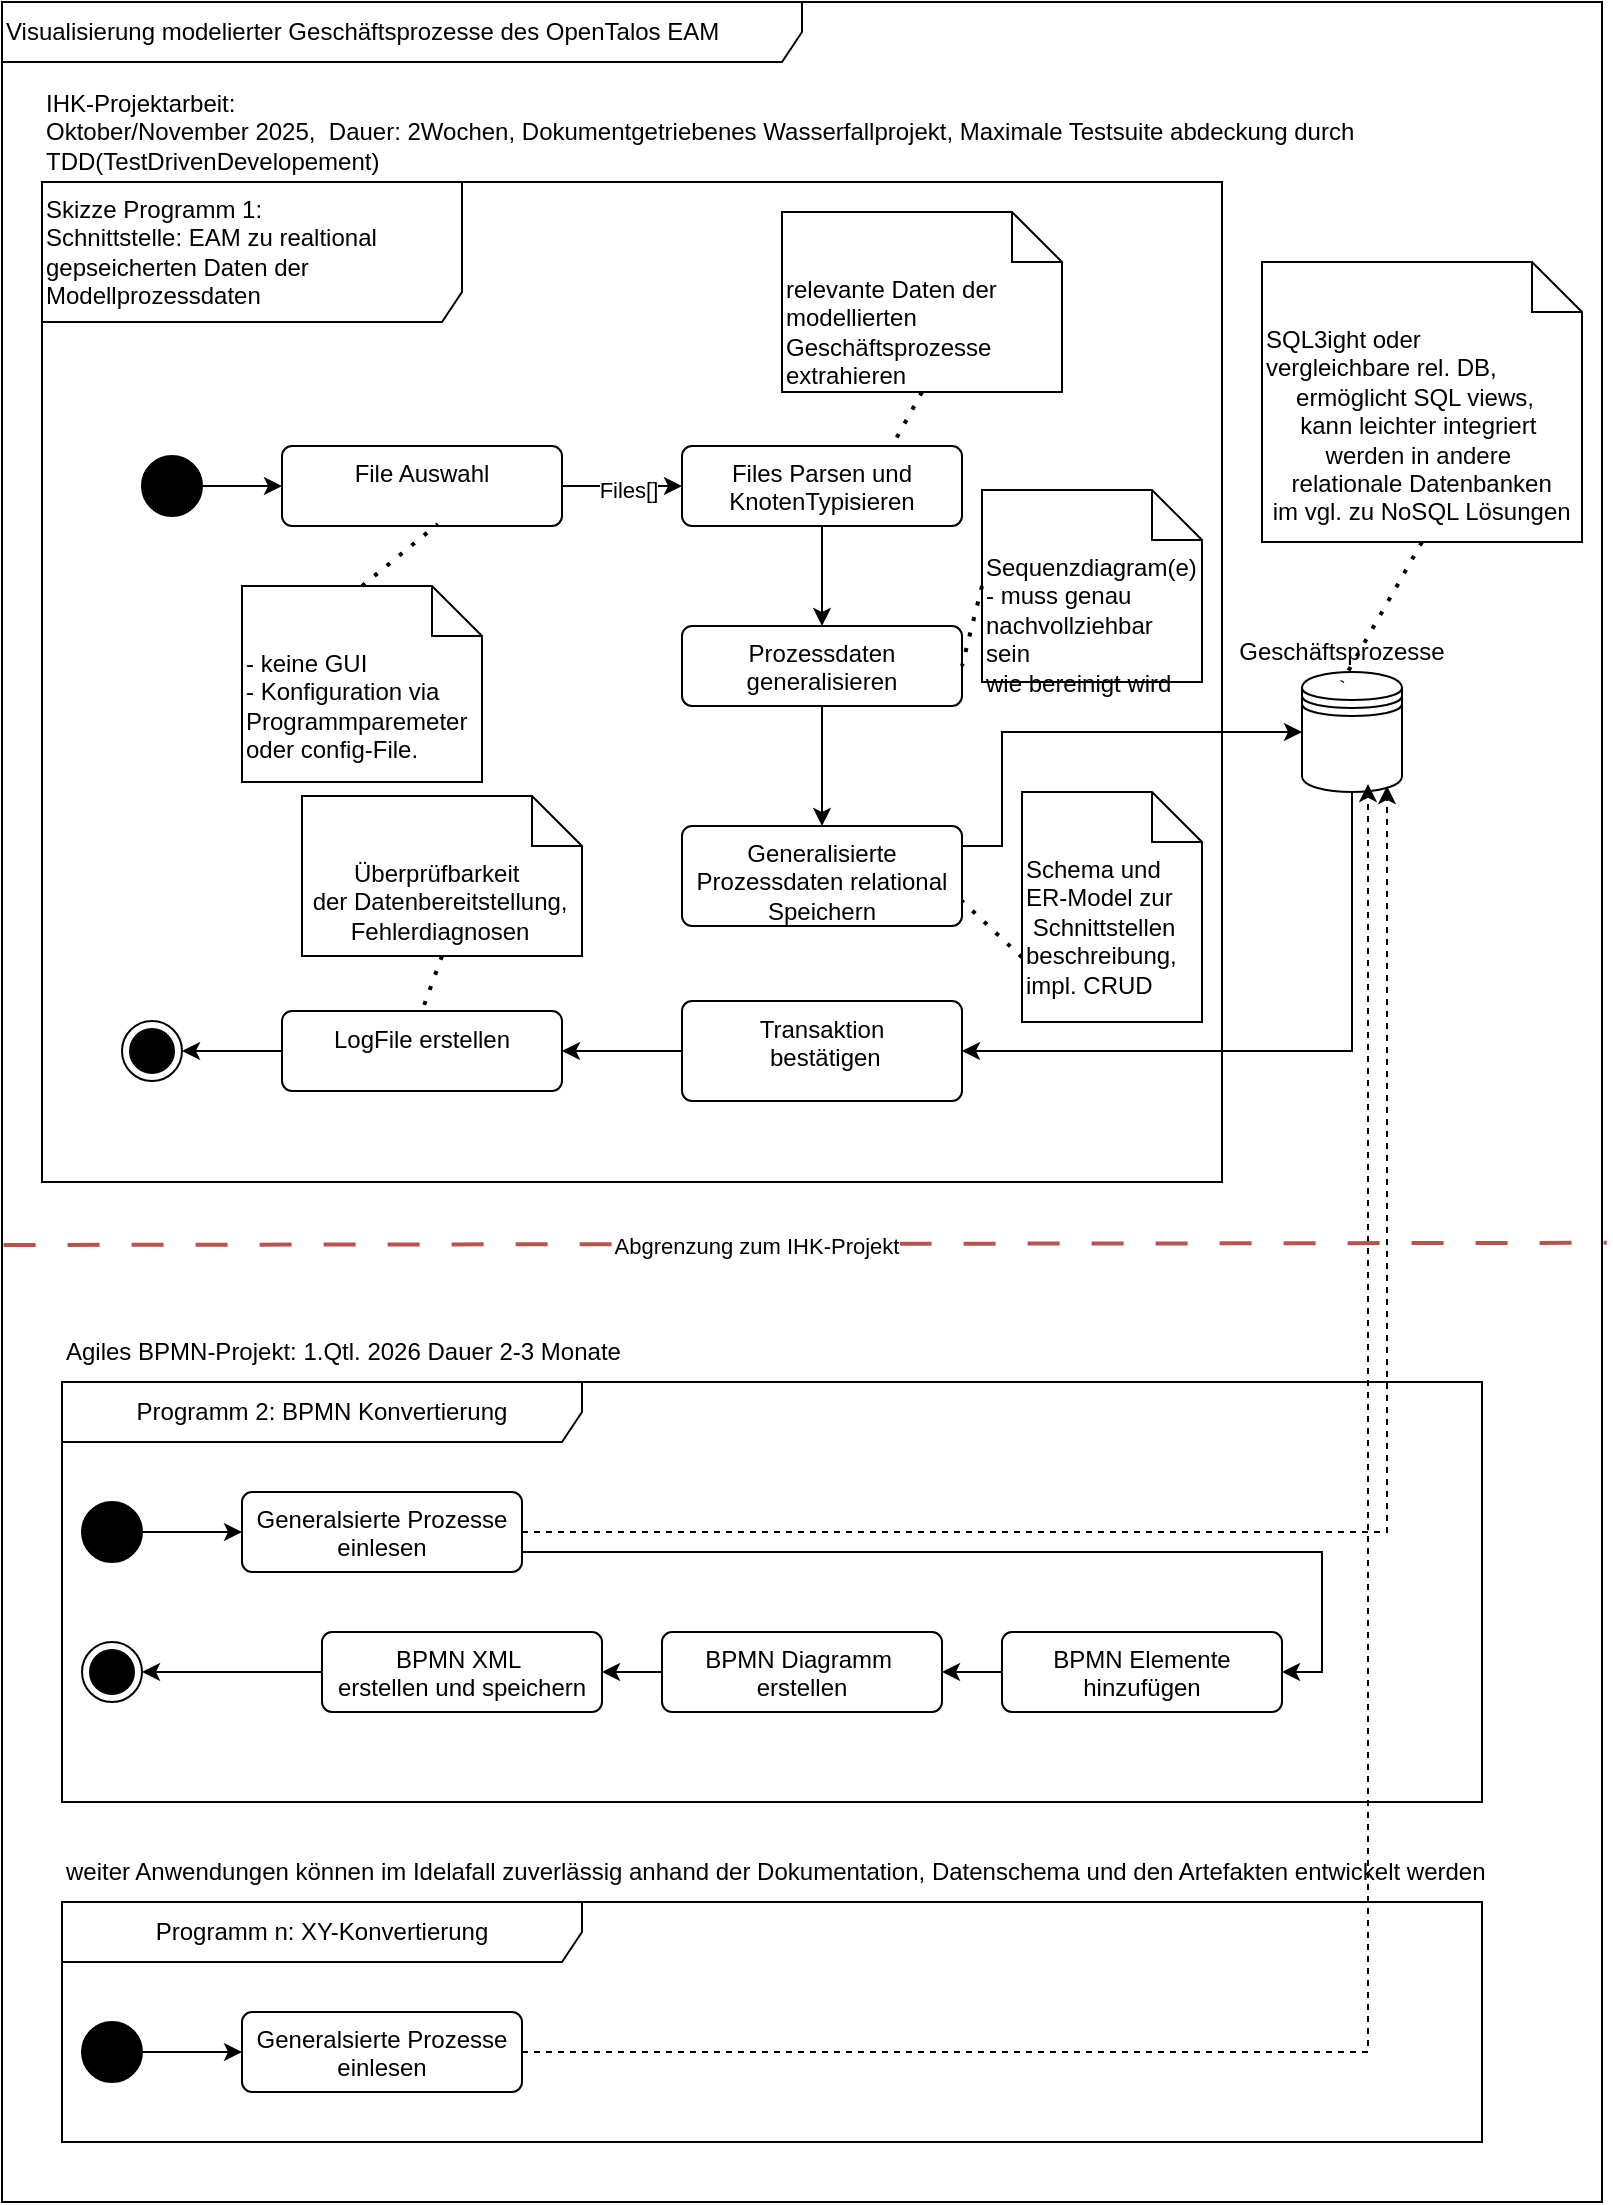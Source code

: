 <mxfile version="26.2.2">
  <diagram name="Seite-1" id="gylbvoxMA0md3qg8GaHM">
    <mxGraphModel dx="2068" dy="1201" grid="1" gridSize="10" guides="1" tooltips="1" connect="1" arrows="1" fold="1" page="1" pageScale="1" pageWidth="827" pageHeight="1169" math="0" shadow="0">
      <root>
        <mxCell id="0" />
        <mxCell id="1" parent="0" />
        <mxCell id="5Ts_VFppCyEGoZbiud__-1" value="Visualisierung modelierter Geschäftsprozesse des OpenTalos EAM" style="shape=umlFrame;whiteSpace=wrap;html=1;pointerEvents=0;recursiveResize=0;container=1;collapsible=0;width=400;height=30;align=left;" parent="1" vertex="1">
          <mxGeometry x="10" y="20" width="800" height="1100" as="geometry" />
        </mxCell>
        <mxCell id="5Ts_VFppCyEGoZbiud__-3" value="Programm 2: BPMN Konvertierung" style="shape=umlFrame;whiteSpace=wrap;html=1;pointerEvents=0;recursiveResize=0;container=1;collapsible=0;width=260;height=30;" parent="5Ts_VFppCyEGoZbiud__-1" vertex="1">
          <mxGeometry x="30" y="690" width="710" height="210" as="geometry" />
        </mxCell>
        <mxCell id="wEUyzExfNlaNoi49jksf-5" style="edgeStyle=orthogonalEdgeStyle;rounded=0;orthogonalLoop=1;jettySize=auto;html=1;exitX=1;exitY=0.75;exitDx=0;exitDy=0;entryX=1;entryY=0.5;entryDx=0;entryDy=0;" edge="1" parent="5Ts_VFppCyEGoZbiud__-3" source="5Ts_VFppCyEGoZbiud__-47" target="5Ts_VFppCyEGoZbiud__-50">
          <mxGeometry relative="1" as="geometry" />
        </mxCell>
        <mxCell id="5Ts_VFppCyEGoZbiud__-47" value="Generalsierte Prozesse&lt;div&gt;einlesen&lt;/div&gt;" style="html=1;align=center;verticalAlign=top;rounded=1;absoluteArcSize=1;arcSize=10;dashed=0;whiteSpace=wrap;" parent="5Ts_VFppCyEGoZbiud__-3" vertex="1">
          <mxGeometry x="90" y="55" width="140" height="40" as="geometry" />
        </mxCell>
        <mxCell id="5Ts_VFppCyEGoZbiud__-70" style="edgeStyle=orthogonalEdgeStyle;rounded=0;orthogonalLoop=1;jettySize=auto;html=1;exitX=0;exitY=0.5;exitDx=0;exitDy=0;entryX=1;entryY=0.5;entryDx=0;entryDy=0;" parent="5Ts_VFppCyEGoZbiud__-3" source="5Ts_VFppCyEGoZbiud__-50" target="5Ts_VFppCyEGoZbiud__-55" edge="1">
          <mxGeometry relative="1" as="geometry" />
        </mxCell>
        <mxCell id="5Ts_VFppCyEGoZbiud__-50" value="BPMN Elemente&lt;div&gt;hinzufügen&lt;/div&gt;" style="html=1;align=center;verticalAlign=top;rounded=1;absoluteArcSize=1;arcSize=10;dashed=0;whiteSpace=wrap;" parent="5Ts_VFppCyEGoZbiud__-3" vertex="1">
          <mxGeometry x="470" y="125" width="140" height="40" as="geometry" />
        </mxCell>
        <mxCell id="5Ts_VFppCyEGoZbiud__-57" style="edgeStyle=orthogonalEdgeStyle;rounded=0;orthogonalLoop=1;jettySize=auto;html=1;exitX=0;exitY=0.5;exitDx=0;exitDy=0;entryX=1;entryY=0.5;entryDx=0;entryDy=0;" parent="5Ts_VFppCyEGoZbiud__-3" source="5Ts_VFppCyEGoZbiud__-51" target="5Ts_VFppCyEGoZbiud__-56" edge="1">
          <mxGeometry relative="1" as="geometry" />
        </mxCell>
        <mxCell id="5Ts_VFppCyEGoZbiud__-51" value="BPMN XML&amp;nbsp;&lt;div&gt;erstellen und speichern&lt;/div&gt;" style="html=1;align=center;verticalAlign=top;rounded=1;absoluteArcSize=1;arcSize=10;dashed=0;whiteSpace=wrap;" parent="5Ts_VFppCyEGoZbiud__-3" vertex="1">
          <mxGeometry x="130" y="125" width="140" height="40" as="geometry" />
        </mxCell>
        <mxCell id="5Ts_VFppCyEGoZbiud__-53" style="edgeStyle=orthogonalEdgeStyle;rounded=0;orthogonalLoop=1;jettySize=auto;html=1;exitX=1;exitY=0.5;exitDx=0;exitDy=0;entryX=0;entryY=0.5;entryDx=0;entryDy=0;" parent="5Ts_VFppCyEGoZbiud__-3" source="5Ts_VFppCyEGoZbiud__-52" target="5Ts_VFppCyEGoZbiud__-47" edge="1">
          <mxGeometry relative="1" as="geometry" />
        </mxCell>
        <mxCell id="5Ts_VFppCyEGoZbiud__-52" value="" style="ellipse;fillColor=strokeColor;html=1;" parent="5Ts_VFppCyEGoZbiud__-3" vertex="1">
          <mxGeometry x="10" y="60" width="30" height="30" as="geometry" />
        </mxCell>
        <mxCell id="5Ts_VFppCyEGoZbiud__-71" style="edgeStyle=orthogonalEdgeStyle;rounded=0;orthogonalLoop=1;jettySize=auto;html=1;exitX=0;exitY=0.5;exitDx=0;exitDy=0;entryX=1;entryY=0.5;entryDx=0;entryDy=0;" parent="5Ts_VFppCyEGoZbiud__-3" source="5Ts_VFppCyEGoZbiud__-55" target="5Ts_VFppCyEGoZbiud__-51" edge="1">
          <mxGeometry relative="1" as="geometry" />
        </mxCell>
        <mxCell id="5Ts_VFppCyEGoZbiud__-55" value="BPMN Diagramm&amp;nbsp;&lt;div&gt;erstellen&lt;/div&gt;" style="html=1;align=center;verticalAlign=top;rounded=1;absoluteArcSize=1;arcSize=10;dashed=0;whiteSpace=wrap;" parent="5Ts_VFppCyEGoZbiud__-3" vertex="1">
          <mxGeometry x="300" y="125" width="140" height="40" as="geometry" />
        </mxCell>
        <mxCell id="5Ts_VFppCyEGoZbiud__-56" value="" style="ellipse;html=1;shape=endState;fillColor=strokeColor;" parent="5Ts_VFppCyEGoZbiud__-3" vertex="1">
          <mxGeometry x="10" y="130" width="30" height="30" as="geometry" />
        </mxCell>
        <mxCell id="5Ts_VFppCyEGoZbiud__-61" value="Programm n: XY-Konvertierung" style="shape=umlFrame;whiteSpace=wrap;html=1;pointerEvents=0;recursiveResize=0;container=1;collapsible=0;width=260;height=30;" parent="5Ts_VFppCyEGoZbiud__-1" vertex="1">
          <mxGeometry x="30" y="950" width="710" height="120" as="geometry" />
        </mxCell>
        <mxCell id="5Ts_VFppCyEGoZbiud__-62" value="Generalsierte Prozesse&lt;div&gt;einlesen&lt;/div&gt;" style="html=1;align=center;verticalAlign=top;rounded=1;absoluteArcSize=1;arcSize=10;dashed=0;whiteSpace=wrap;" parent="5Ts_VFppCyEGoZbiud__-61" vertex="1">
          <mxGeometry x="90" y="55" width="140" height="40" as="geometry" />
        </mxCell>
        <mxCell id="5Ts_VFppCyEGoZbiud__-66" style="edgeStyle=orthogonalEdgeStyle;rounded=0;orthogonalLoop=1;jettySize=auto;html=1;exitX=1;exitY=0.5;exitDx=0;exitDy=0;entryX=0;entryY=0.5;entryDx=0;entryDy=0;" parent="5Ts_VFppCyEGoZbiud__-61" source="5Ts_VFppCyEGoZbiud__-67" target="5Ts_VFppCyEGoZbiud__-62" edge="1">
          <mxGeometry relative="1" as="geometry" />
        </mxCell>
        <mxCell id="5Ts_VFppCyEGoZbiud__-67" value="" style="ellipse;fillColor=strokeColor;html=1;" parent="5Ts_VFppCyEGoZbiud__-61" vertex="1">
          <mxGeometry x="10" y="60" width="30" height="30" as="geometry" />
        </mxCell>
        <mxCell id="5Ts_VFppCyEGoZbiud__-73" value="Agiles BPMN-Projekt: 1.Qtl. 2026 Dauer 2-3 Monate" style="text;html=1;align=left;verticalAlign=middle;whiteSpace=wrap;rounded=0;" parent="5Ts_VFppCyEGoZbiud__-1" vertex="1">
          <mxGeometry x="30" y="660" width="600" height="30" as="geometry" />
        </mxCell>
        <mxCell id="modQz7k9_1uLZjvx2WUS-33" value="Skizze Programm 1:&lt;div&gt;Schnittstelle: EAM zu realtional gepseicherten Daten der Modellprozessdaten&lt;/div&gt;" style="shape=umlFrame;whiteSpace=wrap;html=1;pointerEvents=0;recursiveResize=0;container=1;collapsible=0;width=210;height=70;align=left;" parent="5Ts_VFppCyEGoZbiud__-1" vertex="1">
          <mxGeometry x="20" y="90" width="590" height="500" as="geometry" />
        </mxCell>
        <mxCell id="modQz7k9_1uLZjvx2WUS-34" style="edgeStyle=orthogonalEdgeStyle;rounded=0;orthogonalLoop=1;jettySize=auto;html=1;exitX=1;exitY=0.5;exitDx=0;exitDy=0;" parent="modQz7k9_1uLZjvx2WUS-33" source="modQz7k9_1uLZjvx2WUS-36" target="modQz7k9_1uLZjvx2WUS-39" edge="1">
          <mxGeometry relative="1" as="geometry" />
        </mxCell>
        <mxCell id="modQz7k9_1uLZjvx2WUS-35" value="Files[]" style="edgeLabel;html=1;align=center;verticalAlign=middle;resizable=0;points=[];" parent="modQz7k9_1uLZjvx2WUS-34" vertex="1" connectable="0">
          <mxGeometry x="0.1" y="-2" relative="1" as="geometry">
            <mxPoint as="offset" />
          </mxGeometry>
        </mxCell>
        <mxCell id="modQz7k9_1uLZjvx2WUS-36" value="File Auswahl" style="html=1;align=center;verticalAlign=top;rounded=1;absoluteArcSize=1;arcSize=10;dashed=0;whiteSpace=wrap;" parent="modQz7k9_1uLZjvx2WUS-33" vertex="1">
          <mxGeometry x="120" y="132" width="140" height="40" as="geometry" />
        </mxCell>
        <mxCell id="modQz7k9_1uLZjvx2WUS-37" value="- keine GUI&amp;nbsp;&lt;div&gt;- Konfiguration via Programmparemeter oder config-File.&lt;/div&gt;" style="shape=note2;boundedLbl=1;whiteSpace=wrap;html=1;size=25;verticalAlign=top;align=left;" parent="modQz7k9_1uLZjvx2WUS-33" vertex="1">
          <mxGeometry x="100" y="202" width="120" height="98" as="geometry" />
        </mxCell>
        <mxCell id="modQz7k9_1uLZjvx2WUS-38" style="edgeStyle=orthogonalEdgeStyle;rounded=0;orthogonalLoop=1;jettySize=auto;html=1;exitX=0.5;exitY=1;exitDx=0;exitDy=0;entryX=0.5;entryY=0;entryDx=0;entryDy=0;" parent="modQz7k9_1uLZjvx2WUS-33" source="modQz7k9_1uLZjvx2WUS-39" target="modQz7k9_1uLZjvx2WUS-43" edge="1">
          <mxGeometry relative="1" as="geometry" />
        </mxCell>
        <mxCell id="modQz7k9_1uLZjvx2WUS-39" value="Files Parsen und KnotenTypisieren" style="html=1;align=center;verticalAlign=top;rounded=1;absoluteArcSize=1;arcSize=10;dashed=0;whiteSpace=wrap;" parent="modQz7k9_1uLZjvx2WUS-33" vertex="1">
          <mxGeometry x="320" y="132" width="140" height="40" as="geometry" />
        </mxCell>
        <mxCell id="modQz7k9_1uLZjvx2WUS-40" style="edgeStyle=orthogonalEdgeStyle;rounded=0;orthogonalLoop=1;jettySize=auto;html=1;exitX=1;exitY=0.5;exitDx=0;exitDy=0;entryX=0;entryY=0.5;entryDx=0;entryDy=0;" parent="modQz7k9_1uLZjvx2WUS-33" source="modQz7k9_1uLZjvx2WUS-41" target="modQz7k9_1uLZjvx2WUS-36" edge="1">
          <mxGeometry relative="1" as="geometry" />
        </mxCell>
        <mxCell id="modQz7k9_1uLZjvx2WUS-41" value="" style="ellipse;fillColor=strokeColor;html=1;" parent="modQz7k9_1uLZjvx2WUS-33" vertex="1">
          <mxGeometry x="50" y="137" width="30" height="30" as="geometry" />
        </mxCell>
        <mxCell id="modQz7k9_1uLZjvx2WUS-42" style="edgeStyle=orthogonalEdgeStyle;rounded=0;orthogonalLoop=1;jettySize=auto;html=1;exitX=0.5;exitY=1;exitDx=0;exitDy=0;entryX=0.5;entryY=0;entryDx=0;entryDy=0;" parent="modQz7k9_1uLZjvx2WUS-33" source="modQz7k9_1uLZjvx2WUS-43" target="modQz7k9_1uLZjvx2WUS-44" edge="1">
          <mxGeometry relative="1" as="geometry" />
        </mxCell>
        <mxCell id="modQz7k9_1uLZjvx2WUS-43" value="Prozessdaten generalisieren" style="html=1;align=center;verticalAlign=top;rounded=1;absoluteArcSize=1;arcSize=10;dashed=0;whiteSpace=wrap;" parent="modQz7k9_1uLZjvx2WUS-33" vertex="1">
          <mxGeometry x="320" y="222" width="140" height="40" as="geometry" />
        </mxCell>
        <mxCell id="modQz7k9_1uLZjvx2WUS-44" value="Generalisierte Prozessdaten relational Speichern" style="html=1;align=center;verticalAlign=top;rounded=1;absoluteArcSize=1;arcSize=10;dashed=0;whiteSpace=wrap;" parent="modQz7k9_1uLZjvx2WUS-33" vertex="1">
          <mxGeometry x="320" y="322" width="140" height="50" as="geometry" />
        </mxCell>
        <mxCell id="modQz7k9_1uLZjvx2WUS-45" style="edgeStyle=orthogonalEdgeStyle;rounded=0;orthogonalLoop=1;jettySize=auto;html=1;exitX=0;exitY=0.5;exitDx=0;exitDy=0;entryX=1;entryY=0.5;entryDx=0;entryDy=0;" parent="modQz7k9_1uLZjvx2WUS-33" source="modQz7k9_1uLZjvx2WUS-46" target="modQz7k9_1uLZjvx2WUS-48" edge="1">
          <mxGeometry relative="1" as="geometry" />
        </mxCell>
        <mxCell id="modQz7k9_1uLZjvx2WUS-46" value="Transaktion&lt;div&gt;&amp;nbsp;bestätigen&lt;/div&gt;" style="html=1;align=center;verticalAlign=top;rounded=1;absoluteArcSize=1;arcSize=10;dashed=0;whiteSpace=wrap;" parent="modQz7k9_1uLZjvx2WUS-33" vertex="1">
          <mxGeometry x="320" y="409.5" width="140" height="50" as="geometry" />
        </mxCell>
        <mxCell id="modQz7k9_1uLZjvx2WUS-47" style="edgeStyle=orthogonalEdgeStyle;rounded=0;orthogonalLoop=1;jettySize=auto;html=1;exitX=0;exitY=0.5;exitDx=0;exitDy=0;entryX=1;entryY=0.5;entryDx=0;entryDy=0;" parent="modQz7k9_1uLZjvx2WUS-33" source="modQz7k9_1uLZjvx2WUS-48" target="modQz7k9_1uLZjvx2WUS-49" edge="1">
          <mxGeometry relative="1" as="geometry" />
        </mxCell>
        <mxCell id="modQz7k9_1uLZjvx2WUS-48" value="LogFile erstellen" style="html=1;align=center;verticalAlign=top;rounded=1;absoluteArcSize=1;arcSize=10;dashed=0;whiteSpace=wrap;" parent="modQz7k9_1uLZjvx2WUS-33" vertex="1">
          <mxGeometry x="120" y="414.5" width="140" height="40" as="geometry" />
        </mxCell>
        <mxCell id="modQz7k9_1uLZjvx2WUS-49" value="" style="ellipse;html=1;shape=endState;fillColor=strokeColor;" parent="modQz7k9_1uLZjvx2WUS-33" vertex="1">
          <mxGeometry x="40" y="419.5" width="30" height="30" as="geometry" />
        </mxCell>
        <mxCell id="modQz7k9_1uLZjvx2WUS-50" value="&lt;div style=&quot;&quot;&gt;&lt;span style=&quot;text-wrap-mode: nowrap;&quot;&gt;relevante Daten der&lt;/span&gt;&lt;/div&gt;&lt;div style=&quot;&quot;&gt;&lt;span style=&quot;text-wrap-mode: nowrap;&quot;&gt;modellierten&amp;nbsp;&lt;/span&gt;&lt;/div&gt;&lt;div style=&quot;&quot;&gt;&lt;span style=&quot;text-wrap-mode: nowrap;&quot;&gt;Geschäftsprozesse&lt;/span&gt;&lt;/div&gt;&lt;div style=&quot;&quot;&gt;&lt;span style=&quot;text-wrap-mode: nowrap;&quot;&gt;extrahieren&lt;/span&gt;&lt;/div&gt;" style="shape=note2;boundedLbl=1;whiteSpace=wrap;html=1;size=25;verticalAlign=top;align=left;" parent="modQz7k9_1uLZjvx2WUS-33" vertex="1">
          <mxGeometry x="370" y="15" width="140" height="90" as="geometry" />
        </mxCell>
        <mxCell id="modQz7k9_1uLZjvx2WUS-51" value="" style="endArrow=none;dashed=1;html=1;dashPattern=1 3;strokeWidth=2;rounded=0;exitX=0.5;exitY=1;exitDx=0;exitDy=0;exitPerimeter=0;entryX=0.75;entryY=0;entryDx=0;entryDy=0;" parent="modQz7k9_1uLZjvx2WUS-33" source="modQz7k9_1uLZjvx2WUS-50" target="modQz7k9_1uLZjvx2WUS-39" edge="1">
          <mxGeometry width="50" height="50" relative="1" as="geometry">
            <mxPoint x="350" y="515" as="sourcePoint" />
            <mxPoint x="400" y="465" as="targetPoint" />
          </mxGeometry>
        </mxCell>
        <mxCell id="modQz7k9_1uLZjvx2WUS-52" value="" style="endArrow=none;dashed=1;html=1;dashPattern=1 3;strokeWidth=2;rounded=0;exitX=0.5;exitY=0;exitDx=0;exitDy=0;exitPerimeter=0;entryX=0.557;entryY=0.975;entryDx=0;entryDy=0;entryPerimeter=0;" parent="modQz7k9_1uLZjvx2WUS-33" source="modQz7k9_1uLZjvx2WUS-37" target="modQz7k9_1uLZjvx2WUS-36" edge="1">
          <mxGeometry width="50" height="50" relative="1" as="geometry">
            <mxPoint x="350" y="515" as="sourcePoint" />
            <mxPoint x="400" y="465" as="targetPoint" />
          </mxGeometry>
        </mxCell>
        <mxCell id="modQz7k9_1uLZjvx2WUS-53" value="&lt;div style=&quot;&quot;&gt;&lt;span style=&quot;text-wrap-mode: nowrap;&quot;&gt;Sequenzdiagram(e)&lt;/span&gt;&lt;/div&gt;&lt;div style=&quot;&quot;&gt;&lt;span style=&quot;text-wrap-mode: nowrap;&quot;&gt;- muss genau&lt;/span&gt;&lt;/div&gt;&lt;div style=&quot;&quot;&gt;&lt;span style=&quot;text-wrap-mode: nowrap;&quot;&gt;nachvollziehbar sein&lt;/span&gt;&lt;/div&gt;&lt;div style=&quot;&quot;&gt;&lt;span style=&quot;text-wrap-mode: nowrap;&quot;&gt;wie bereinigt wird&lt;/span&gt;&lt;/div&gt;&lt;div style=&quot;&quot;&gt;&lt;br&gt;&lt;/div&gt;" style="shape=note2;boundedLbl=1;whiteSpace=wrap;html=1;size=25;verticalAlign=top;align=left;" parent="modQz7k9_1uLZjvx2WUS-33" vertex="1">
          <mxGeometry x="470" y="154" width="110" height="96" as="geometry" />
        </mxCell>
        <mxCell id="modQz7k9_1uLZjvx2WUS-54" value="" style="endArrow=none;dashed=1;html=1;dashPattern=1 3;strokeWidth=2;rounded=0;exitX=0;exitY=0.5;exitDx=0;exitDy=0;exitPerimeter=0;entryX=1;entryY=0.5;entryDx=0;entryDy=0;" parent="modQz7k9_1uLZjvx2WUS-33" source="modQz7k9_1uLZjvx2WUS-53" target="modQz7k9_1uLZjvx2WUS-43" edge="1">
          <mxGeometry width="50" height="50" relative="1" as="geometry">
            <mxPoint x="350" y="515" as="sourcePoint" />
            <mxPoint x="400" y="465" as="targetPoint" />
          </mxGeometry>
        </mxCell>
        <mxCell id="modQz7k9_1uLZjvx2WUS-55" value="&lt;div style=&quot;&quot;&gt;&lt;span style=&quot;text-wrap-mode: nowrap;&quot;&gt;Schema und&lt;/span&gt;&lt;/div&gt;&lt;div style=&quot;&quot;&gt;&lt;span style=&quot;text-wrap-mode: nowrap;&quot;&gt;ER-Model zur&lt;/span&gt;&lt;/div&gt;&lt;div style=&quot;&quot;&gt;&lt;span style=&quot;text-wrap-mode: nowrap;&quot;&gt;&amp;nbsp;Schnittstellen&lt;/span&gt;&lt;/div&gt;&lt;div style=&quot;&quot;&gt;&lt;span style=&quot;text-wrap-mode: nowrap;&quot;&gt;beschreibung,&amp;nbsp;&lt;/span&gt;&lt;/div&gt;&lt;div style=&quot;&quot;&gt;&lt;span style=&quot;text-wrap-mode: nowrap;&quot;&gt;impl. CRUD&lt;/span&gt;&lt;/div&gt;" style="shape=note2;boundedLbl=1;whiteSpace=wrap;html=1;size=25;verticalAlign=top;align=left;" parent="modQz7k9_1uLZjvx2WUS-33" vertex="1">
          <mxGeometry x="490" y="305" width="90" height="115" as="geometry" />
        </mxCell>
        <mxCell id="modQz7k9_1uLZjvx2WUS-56" value="" style="endArrow=none;dashed=1;html=1;dashPattern=1 3;strokeWidth=2;rounded=0;exitX=0;exitY=0.719;exitDx=0;exitDy=0;exitPerimeter=0;entryX=1;entryY=0.75;entryDx=0;entryDy=0;" parent="modQz7k9_1uLZjvx2WUS-33" source="modQz7k9_1uLZjvx2WUS-55" target="modQz7k9_1uLZjvx2WUS-44" edge="1">
          <mxGeometry width="50" height="50" relative="1" as="geometry">
            <mxPoint x="350" y="515" as="sourcePoint" />
            <mxPoint x="400" y="465" as="targetPoint" />
          </mxGeometry>
        </mxCell>
        <mxCell id="wEUyzExfNlaNoi49jksf-1" value="&lt;div style=&quot;text-align: center;&quot;&gt;&lt;span style=&quot;text-wrap-mode: nowrap;&quot;&gt;Überprüfbarkeit&lt;/span&gt;&lt;/div&gt;&lt;div style=&quot;text-align: center;&quot;&gt;&lt;span style=&quot;text-wrap-mode: nowrap;&quot;&gt;&amp;nbsp;der Datenbereitstellung,&lt;/span&gt;&lt;/div&gt;&lt;div style=&quot;text-align: center;&quot;&gt;&lt;span style=&quot;text-wrap-mode: nowrap;&quot;&gt;&amp;nbsp;Fehlerdiagnosen&lt;/span&gt;&lt;/div&gt;" style="shape=note2;boundedLbl=1;whiteSpace=wrap;html=1;size=25;verticalAlign=top;align=left;" vertex="1" parent="modQz7k9_1uLZjvx2WUS-33">
          <mxGeometry x="130" y="307" width="140" height="80" as="geometry" />
        </mxCell>
        <mxCell id="wEUyzExfNlaNoi49jksf-2" value="" style="endArrow=none;dashed=1;html=1;dashPattern=1 3;strokeWidth=2;rounded=0;exitX=0.5;exitY=1;exitDx=0;exitDy=0;exitPerimeter=0;entryX=0.5;entryY=0;entryDx=0;entryDy=0;" edge="1" parent="modQz7k9_1uLZjvx2WUS-33" source="wEUyzExfNlaNoi49jksf-1" target="modQz7k9_1uLZjvx2WUS-48">
          <mxGeometry width="50" height="50" relative="1" as="geometry">
            <mxPoint x="360" y="530" as="sourcePoint" />
            <mxPoint x="410" y="480" as="targetPoint" />
          </mxGeometry>
        </mxCell>
        <mxCell id="modQz7k9_1uLZjvx2WUS-57" value="IHK-Projektarbeit: &lt;br&gt;Oktober/November 2025,&amp;nbsp; Dauer: 2Wochen, Dokumentgetriebenes Wasserfallprojekt, Maximale Testsuite abdeckung durch TDD(TestDrivenDevelopement)" style="text;html=1;align=left;verticalAlign=middle;whiteSpace=wrap;rounded=0;" parent="5Ts_VFppCyEGoZbiud__-1" vertex="1">
          <mxGeometry x="20" y="50" width="730" height="30" as="geometry" />
        </mxCell>
        <mxCell id="modQz7k9_1uLZjvx2WUS-58" value="" style="shape=datastore;html=1;labelPosition=center;verticalLabelPosition=bottom;align=center;verticalAlign=top;" parent="5Ts_VFppCyEGoZbiud__-1" vertex="1">
          <mxGeometry x="650" y="335" width="50" height="60" as="geometry" />
        </mxCell>
        <mxCell id="modQz7k9_1uLZjvx2WUS-59" style="edgeStyle=orthogonalEdgeStyle;rounded=0;orthogonalLoop=1;jettySize=auto;html=1;exitX=0.5;exitY=1;exitDx=0;exitDy=0;entryX=1;entryY=0.5;entryDx=0;entryDy=0;" parent="5Ts_VFppCyEGoZbiud__-1" source="modQz7k9_1uLZjvx2WUS-58" target="modQz7k9_1uLZjvx2WUS-46" edge="1">
          <mxGeometry relative="1" as="geometry">
            <Array as="points">
              <mxPoint x="675" y="525" />
            </Array>
          </mxGeometry>
        </mxCell>
        <mxCell id="modQz7k9_1uLZjvx2WUS-60" style="edgeStyle=orthogonalEdgeStyle;rounded=0;orthogonalLoop=1;jettySize=auto;html=1;exitX=1;exitY=0.5;exitDx=0;exitDy=0;entryX=0;entryY=0.5;entryDx=0;entryDy=0;" parent="5Ts_VFppCyEGoZbiud__-1" source="modQz7k9_1uLZjvx2WUS-44" target="modQz7k9_1uLZjvx2WUS-58" edge="1">
          <mxGeometry relative="1" as="geometry">
            <Array as="points">
              <mxPoint x="500" y="422" />
              <mxPoint x="500" y="365" />
            </Array>
          </mxGeometry>
        </mxCell>
        <mxCell id="modQz7k9_1uLZjvx2WUS-61" value="Geschäftsprozesse" style="text;html=1;align=center;verticalAlign=middle;whiteSpace=wrap;rounded=0;" parent="5Ts_VFppCyEGoZbiud__-1" vertex="1">
          <mxGeometry x="640" y="310" width="60" height="30" as="geometry" />
        </mxCell>
        <mxCell id="modQz7k9_1uLZjvx2WUS-62" value="&lt;span style=&quot;text-align: center; text-wrap-mode: nowrap;&quot;&gt;SQL3ight oder&lt;/span&gt;&lt;div&gt;&lt;span style=&quot;text-align: center; text-wrap-mode: nowrap;&quot;&gt;vergleichbare rel. DB,&lt;/span&gt;&lt;/div&gt;&lt;div style=&quot;text-align: center;&quot;&gt;&lt;span style=&quot;text-wrap-mode: nowrap;&quot;&gt;ermöglicht SQL views,&amp;nbsp;&lt;/span&gt;&lt;/div&gt;&lt;div style=&quot;text-align: center;&quot;&gt;&lt;span style=&quot;text-wrap-mode: nowrap;&quot;&gt;kann leichter integriert&lt;/span&gt;&lt;/div&gt;&lt;div style=&quot;text-align: center;&quot;&gt;&lt;span style=&quot;text-wrap-mode: nowrap; background-color: transparent; color: light-dark(rgb(0, 0, 0), rgb(255, 255, 255));&quot;&gt;werden in andere&lt;/span&gt;&lt;/div&gt;&lt;div style=&quot;text-align: center;&quot;&gt;&lt;span style=&quot;text-wrap-mode: nowrap;&quot;&gt;&amp;nbsp;relationale Datenbanken&lt;/span&gt;&lt;/div&gt;&lt;div style=&quot;text-align: center;&quot;&gt;&lt;span style=&quot;text-wrap-mode: nowrap;&quot;&gt;&amp;nbsp;im vgl. zu NoSQL Lösungen&lt;/span&gt;&lt;/div&gt;&lt;div style=&quot;text-align: center;&quot;&gt;&lt;br&gt;&lt;/div&gt;&lt;div style=&quot;text-align: center;&quot;&gt;&lt;span style=&quot;text-wrap-mode: nowrap;&quot;&gt;&lt;br&gt;&lt;/span&gt;&lt;/div&gt;" style="shape=note2;boundedLbl=1;whiteSpace=wrap;html=1;size=25;verticalAlign=top;align=left;" parent="5Ts_VFppCyEGoZbiud__-1" vertex="1">
          <mxGeometry x="630" y="130" width="160" height="140" as="geometry" />
        </mxCell>
        <mxCell id="modQz7k9_1uLZjvx2WUS-63" value="" style="endArrow=none;dashed=1;html=1;dashPattern=1 3;strokeWidth=2;rounded=0;exitX=0.5;exitY=1;exitDx=0;exitDy=0;exitPerimeter=0;entryX=0.5;entryY=1;entryDx=0;entryDy=0;" parent="5Ts_VFppCyEGoZbiud__-1" source="modQz7k9_1uLZjvx2WUS-62" target="modQz7k9_1uLZjvx2WUS-61" edge="1">
          <mxGeometry width="50" height="50" relative="1" as="geometry">
            <mxPoint x="370" y="590" as="sourcePoint" />
            <mxPoint x="420" y="540" as="targetPoint" />
          </mxGeometry>
        </mxCell>
        <mxCell id="modQz7k9_1uLZjvx2WUS-64" style="edgeStyle=orthogonalEdgeStyle;rounded=0;orthogonalLoop=1;jettySize=auto;html=1;exitX=1;exitY=0.5;exitDx=0;exitDy=0;entryX=0.85;entryY=0.95;entryDx=0;entryDy=0;entryPerimeter=0;dashed=1;" parent="5Ts_VFppCyEGoZbiud__-1" source="5Ts_VFppCyEGoZbiud__-47" target="modQz7k9_1uLZjvx2WUS-58" edge="1">
          <mxGeometry relative="1" as="geometry" />
        </mxCell>
        <mxCell id="modQz7k9_1uLZjvx2WUS-65" style="edgeStyle=orthogonalEdgeStyle;rounded=0;orthogonalLoop=1;jettySize=auto;html=1;exitX=1;exitY=0.5;exitDx=0;exitDy=0;entryX=0.66;entryY=0.933;entryDx=0;entryDy=0;entryPerimeter=0;dashed=1;" parent="5Ts_VFppCyEGoZbiud__-1" source="5Ts_VFppCyEGoZbiud__-62" target="modQz7k9_1uLZjvx2WUS-58" edge="1">
          <mxGeometry relative="1" as="geometry" />
        </mxCell>
        <mxCell id="wEUyzExfNlaNoi49jksf-6" value="weiter Anwendungen können im Idelafall zuverlässig anhand der Dokumentation, Datenschema und den Artefakten entwickelt werden" style="text;html=1;align=left;verticalAlign=middle;whiteSpace=wrap;rounded=0;" vertex="1" parent="5Ts_VFppCyEGoZbiud__-1">
          <mxGeometry x="30" y="920" width="720" height="30" as="geometry" />
        </mxCell>
        <mxCell id="wEUyzExfNlaNoi49jksf-3" value="" style="endArrow=none;dashed=1;html=1;dashPattern=8 8;strokeWidth=2;rounded=0;exitX=0.001;exitY=0.565;exitDx=0;exitDy=0;exitPerimeter=0;entryX=1.003;entryY=0.564;entryDx=0;entryDy=0;entryPerimeter=0;fillColor=#f8cecc;strokeColor=#b85450;" edge="1" parent="1" source="5Ts_VFppCyEGoZbiud__-1" target="5Ts_VFppCyEGoZbiud__-1">
          <mxGeometry width="50" height="50" relative="1" as="geometry">
            <mxPoint x="390" y="640" as="sourcePoint" />
            <mxPoint x="440" y="590" as="targetPoint" />
          </mxGeometry>
        </mxCell>
        <mxCell id="wEUyzExfNlaNoi49jksf-4" value="Abgrenzung zum IHK-Projekt" style="edgeLabel;html=1;align=center;verticalAlign=middle;resizable=0;points=[];" vertex="1" connectable="0" parent="wEUyzExfNlaNoi49jksf-3">
          <mxGeometry x="-0.74" relative="1" as="geometry">
            <mxPoint x="272" as="offset" />
          </mxGeometry>
        </mxCell>
      </root>
    </mxGraphModel>
  </diagram>
</mxfile>
